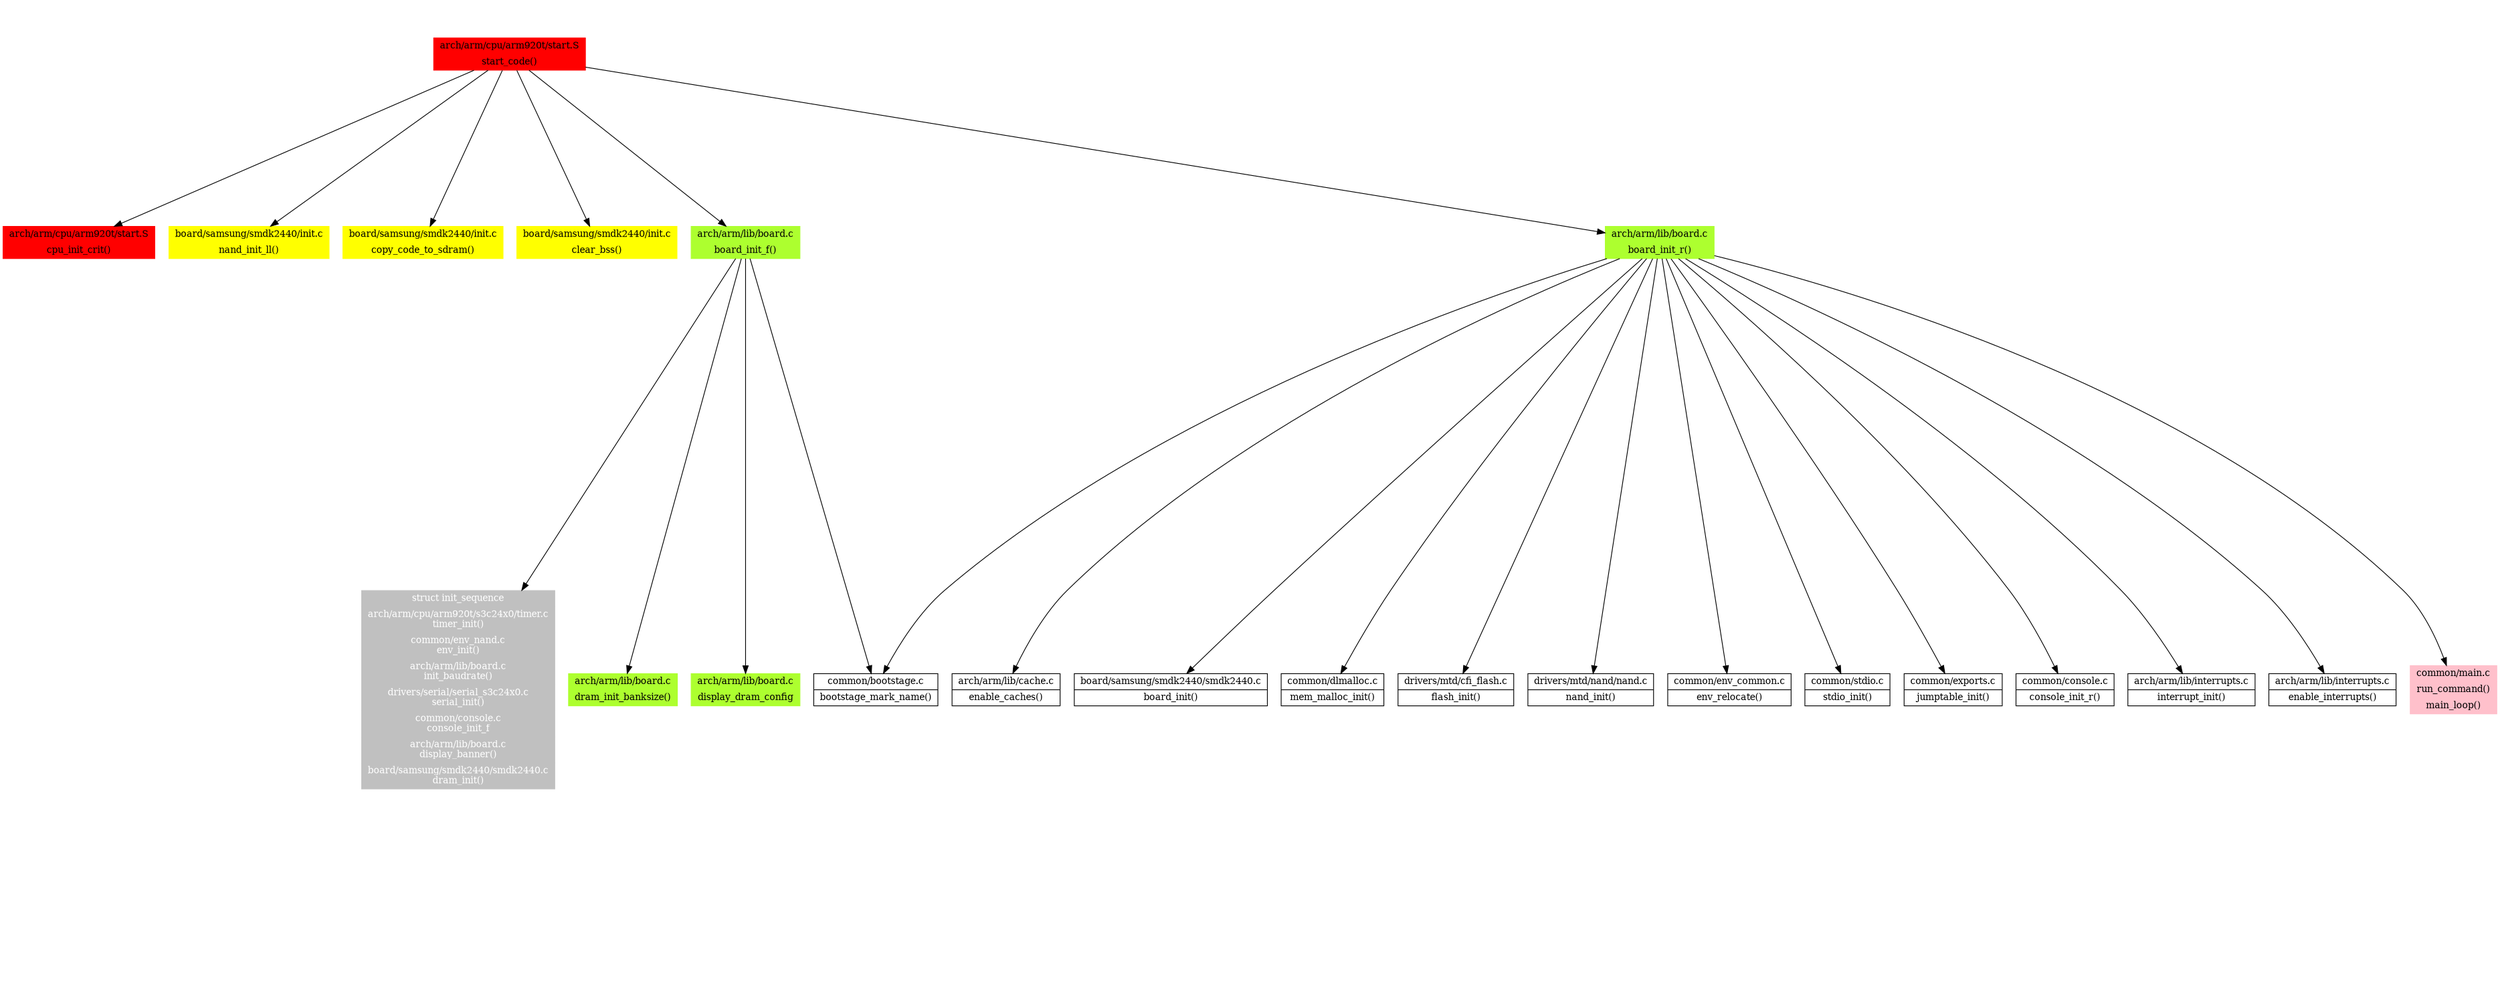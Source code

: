 digraph G{
    size = "25,10";
    ratio = fill;
    node[shape = record ;fontsize = 12];
        start_code[style = filled,color = red,label = "{arch/arm/cpu/arm920t/start.S|
                            start_code()}"];
        cpu_init_crit [style = filled,color = red,color = red,
                      label = "{arch/arm/cpu/arm920t/start.S|
                            cpu_init_crit()}"];
        nand_init_ll[style = filled,color = yellow,
            label = "{board/samsung/smdk2440/init.c | 
                                nand_init_ll()}"];
        copy_code_to_sdram[style = filled,color = yellow,
            label = "{board/samsung/smdk2440/init.c |
                                        copy_code_to_sdram()}"];
        clear_bss[style = filled,color = yellow,
            label = "{board/samsung/smdk2440/init.c|
                            clear_bss()}"];
        board_init_f [style = filled,color = greenyellow,
                     label = "{arch/arm/lib/board.c|
                                board_init_f()}"];
        board_init_r[style = filled,color = greenyellow,
            label = "{arch/arm/lib/board.c|
                                board_init_r()}"];
//        init_baudrate[label = "{arch/arm/lib/board.c|
//                                init_baudrate()}"] ;
//        display_banner[label = "{arch/arm/lib/board.c|
//                                    display_banner()}"];
        /*初始化队列*/

        bootstage_mark_name[label = "{common/bootstage.c|
                                bootstage_mark_name()}"];
        init_sequence[style = filled,color = gray,fontcolor = white ,label = "{struct init_sequence|
                                <timer_init>arch/arm/cpu/arm920t/s3c24x0/timer.c\ntimer_init()|
                                <env_init>common/env_nand.c\nenv_init()|
                                <init_baudrate>arch/arm/lib/board.c\ninit_baudrate()|
                                <serial_init>drivers/serial/serial_s3c24x0.c\nserial_init()|
                                <console_init_f>common/console.c\nconsole_init_f|
                                <display_banner>arch/arm/lib/board.c\ndisplay_banner()|
                                <dram_init>board/samsung/smdk2440/smdk2440.c\ndram_init()
                                }"];
        dram_init_banksize[style = filled,color = greenyellow,
            label="{arch/arm/lib/board.c|
                            dram_init_banksize()}"];
        display_dram_config[style = filled,color = greenyellow,
            label="{arch/arm/lib/board.c|
                            display_dram_config}"];
//        timer_init[label = "{arch/arm/cpu/arm920t/s3c24x0/timer.c|
//                            timer_init}"];
//        env_init[label = "{common/env_nand.c|
//                            env_init()}"];
//        serial_init[label="{drivers/serial/serial_s3c24x0.c|
//                            serial_init()}"];
//        console_init_f[label="{common/console.c|
//                            console_init_f}"];
//        dram_init[label="{board/samsung/smdk2440/smdk2440.c|
//                           dram_init()}"];
        enable_caches[label="{arch/arm/lib/cache.c|
                        enable_caches()}"];
        board_init[label="{board/samsung/smdk2440/smdk2440.c|
                            board_init()}"];
        mem_malloc_init[label = "{common/dlmalloc.c|
                                    mem_malloc_init()}"];
        flash_init[label = "{drivers/mtd/cfi_flash.c|
                                flash_init()}"];
        nand_init[label = "{drivers/mtd/nand/nand.c|
                            nand_init()}"];
        env_relocate[label="{common/env_common.c|
                                env_relocate()}"]
        stdio_init[label = "{common/stdio.c|
                                stdio_init()}"];
        jumptable_init[label = "{common/exports.c|
                                jumptable_init()}"];
        console_init_r[label="{common/console.c|
                        console_init_r()}"];
        interrupt_init[label="{arch/arm/lib/interrupts.c|
                                interrupt_init()}"];
        enable_interrupts[label="{arch/arm/lib/interrupts.c|
                                enable_interrupts()}"];
        main[style = filled,color = pink ,label="{common/main.c|
                                run_command()|
                                main_loop()}"];

        start_code -> cpu_init_crit;
        start_code -> nand_init_ll;
        start_code -> copy_code_to_sdram ;
        start_code -> clear_bss; 

        start_code -> board_init_f; 
        start_code -> board_init_r; 

        board_init_f -> bootstage_mark_name; 
        board_init_f->init_sequence;
        board_init_f -> dram_init_banksize; 
        board_init_f -> display_dram_config; 
//        board_init_f -> init_sequence:timer_init;
//        board_init_f -> init_sequence:env_init;
//        board_init_f -> init_sequence:init_baudrate; 
//        board_init_f -> init_sequence:serial_init; 
//        board_init_f -> init_sequence:console_init_f; 
//        board_init_f -> init_sequence:display_banner; 
//        board_init_f -> init_sequence:dram_init; 

        board_init_r -> bootstage_mark_name; 
        board_init_r -> enable_caches;    
        board_init_r -> board_init;     
        board_init_r -> mem_malloc_init; 
        board_init_r -> flash_init;     
        board_init_r -> nand_init;	 
        board_init_r -> env_relocate;   
        board_init_r -> stdio_init;	 
        board_init_r -> jumptable_init;
        board_init_r -> console_init_r;
        board_init_r -> interrupt_init;
        board_init_r -> enable_interrupts;
        board_init_r -> main;
}



